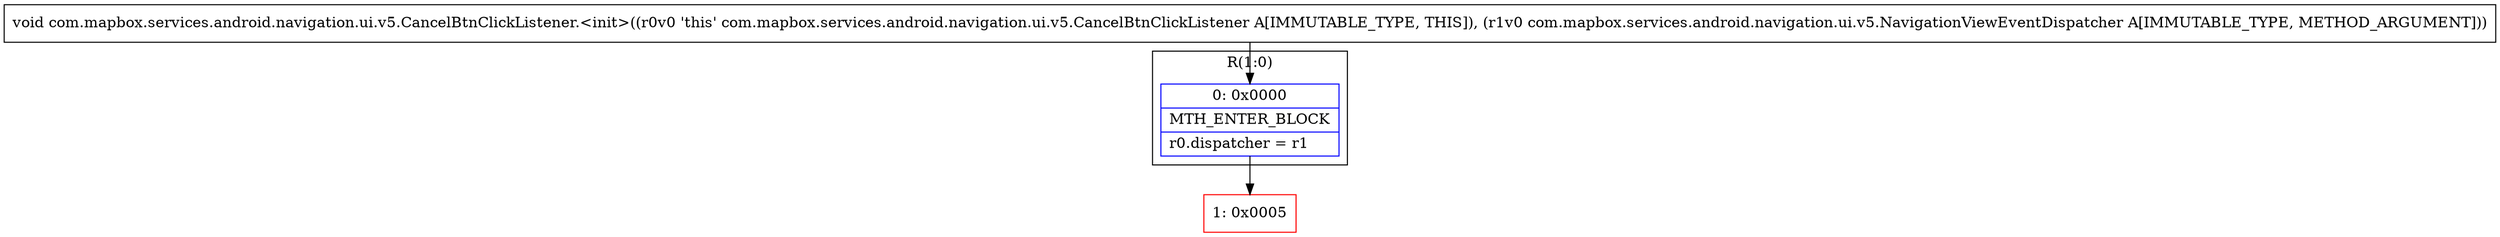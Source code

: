 digraph "CFG forcom.mapbox.services.android.navigation.ui.v5.CancelBtnClickListener.\<init\>(Lcom\/mapbox\/services\/android\/navigation\/ui\/v5\/NavigationViewEventDispatcher;)V" {
subgraph cluster_Region_420992960 {
label = "R(1:0)";
node [shape=record,color=blue];
Node_0 [shape=record,label="{0\:\ 0x0000|MTH_ENTER_BLOCK\l|r0.dispatcher = r1\l}"];
}
Node_1 [shape=record,color=red,label="{1\:\ 0x0005}"];
MethodNode[shape=record,label="{void com.mapbox.services.android.navigation.ui.v5.CancelBtnClickListener.\<init\>((r0v0 'this' com.mapbox.services.android.navigation.ui.v5.CancelBtnClickListener A[IMMUTABLE_TYPE, THIS]), (r1v0 com.mapbox.services.android.navigation.ui.v5.NavigationViewEventDispatcher A[IMMUTABLE_TYPE, METHOD_ARGUMENT])) }"];
MethodNode -> Node_0;
Node_0 -> Node_1;
}

